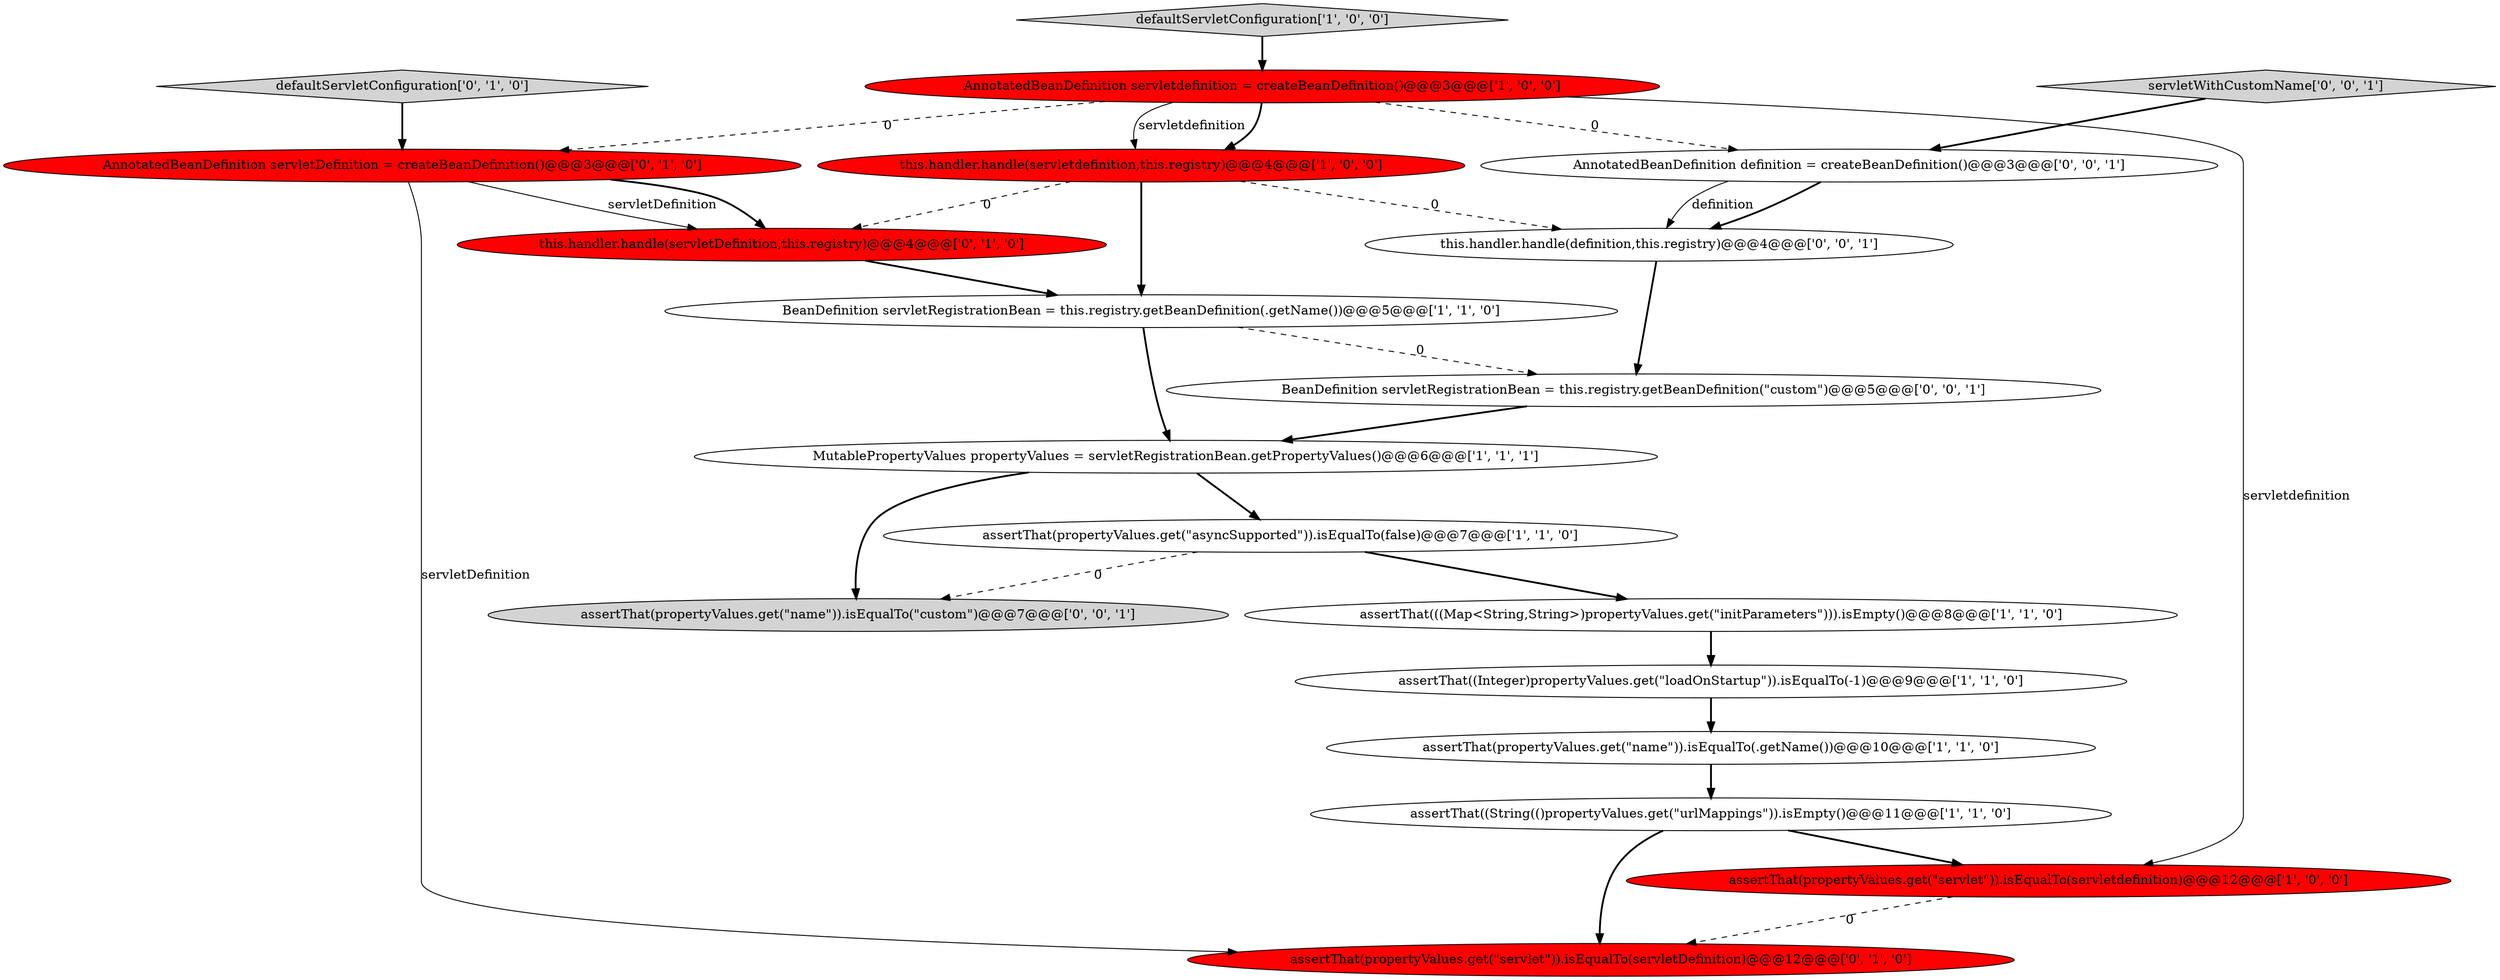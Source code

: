 digraph {
9 [style = filled, label = "assertThat(propertyValues.get(\"servlet\")).isEqualTo(servletdefinition)@@@12@@@['1', '0', '0']", fillcolor = red, shape = ellipse image = "AAA1AAABBB1BBB"];
16 [style = filled, label = "AnnotatedBeanDefinition definition = createBeanDefinition()@@@3@@@['0', '0', '1']", fillcolor = white, shape = ellipse image = "AAA0AAABBB3BBB"];
2 [style = filled, label = "defaultServletConfiguration['1', '0', '0']", fillcolor = lightgray, shape = diamond image = "AAA0AAABBB1BBB"];
17 [style = filled, label = "servletWithCustomName['0', '0', '1']", fillcolor = lightgray, shape = diamond image = "AAA0AAABBB3BBB"];
13 [style = filled, label = "this.handler.handle(servletDefinition,this.registry)@@@4@@@['0', '1', '0']", fillcolor = red, shape = ellipse image = "AAA1AAABBB2BBB"];
8 [style = filled, label = "BeanDefinition servletRegistrationBean = this.registry.getBeanDefinition(.getName())@@@5@@@['1', '1', '0']", fillcolor = white, shape = ellipse image = "AAA0AAABBB1BBB"];
14 [style = filled, label = "assertThat(propertyValues.get(\"servlet\")).isEqualTo(servletDefinition)@@@12@@@['0', '1', '0']", fillcolor = red, shape = ellipse image = "AAA1AAABBB2BBB"];
18 [style = filled, label = "BeanDefinition servletRegistrationBean = this.registry.getBeanDefinition(\"custom\")@@@5@@@['0', '0', '1']", fillcolor = white, shape = ellipse image = "AAA0AAABBB3BBB"];
5 [style = filled, label = "assertThat(propertyValues.get(\"asyncSupported\")).isEqualTo(false)@@@7@@@['1', '1', '0']", fillcolor = white, shape = ellipse image = "AAA0AAABBB1BBB"];
15 [style = filled, label = "this.handler.handle(definition,this.registry)@@@4@@@['0', '0', '1']", fillcolor = white, shape = ellipse image = "AAA0AAABBB3BBB"];
6 [style = filled, label = "assertThat(((Map<String,String>)propertyValues.get(\"initParameters\"))).isEmpty()@@@8@@@['1', '1', '0']", fillcolor = white, shape = ellipse image = "AAA0AAABBB1BBB"];
4 [style = filled, label = "MutablePropertyValues propertyValues = servletRegistrationBean.getPropertyValues()@@@6@@@['1', '1', '1']", fillcolor = white, shape = ellipse image = "AAA0AAABBB1BBB"];
3 [style = filled, label = "this.handler.handle(servletdefinition,this.registry)@@@4@@@['1', '0', '0']", fillcolor = red, shape = ellipse image = "AAA1AAABBB1BBB"];
1 [style = filled, label = "assertThat((String(()propertyValues.get(\"urlMappings\")).isEmpty()@@@11@@@['1', '1', '0']", fillcolor = white, shape = ellipse image = "AAA0AAABBB1BBB"];
7 [style = filled, label = "assertThat(propertyValues.get(\"name\")).isEqualTo(.getName())@@@10@@@['1', '1', '0']", fillcolor = white, shape = ellipse image = "AAA0AAABBB1BBB"];
12 [style = filled, label = "defaultServletConfiguration['0', '1', '0']", fillcolor = lightgray, shape = diamond image = "AAA0AAABBB2BBB"];
19 [style = filled, label = "assertThat(propertyValues.get(\"name\")).isEqualTo(\"custom\")@@@7@@@['0', '0', '1']", fillcolor = lightgray, shape = ellipse image = "AAA0AAABBB3BBB"];
10 [style = filled, label = "assertThat((Integer)propertyValues.get(\"loadOnStartup\")).isEqualTo(-1)@@@9@@@['1', '1', '0']", fillcolor = white, shape = ellipse image = "AAA0AAABBB1BBB"];
11 [style = filled, label = "AnnotatedBeanDefinition servletDefinition = createBeanDefinition()@@@3@@@['0', '1', '0']", fillcolor = red, shape = ellipse image = "AAA1AAABBB2BBB"];
0 [style = filled, label = "AnnotatedBeanDefinition servletdefinition = createBeanDefinition()@@@3@@@['1', '0', '0']", fillcolor = red, shape = ellipse image = "AAA1AAABBB1BBB"];
11->14 [style = solid, label="servletDefinition"];
0->3 [style = bold, label=""];
16->15 [style = bold, label=""];
16->15 [style = solid, label="definition"];
7->1 [style = bold, label=""];
12->11 [style = bold, label=""];
4->19 [style = bold, label=""];
0->16 [style = dashed, label="0"];
0->11 [style = dashed, label="0"];
3->13 [style = dashed, label="0"];
10->7 [style = bold, label=""];
15->18 [style = bold, label=""];
1->9 [style = bold, label=""];
11->13 [style = solid, label="servletDefinition"];
2->0 [style = bold, label=""];
0->9 [style = solid, label="servletdefinition"];
9->14 [style = dashed, label="0"];
5->6 [style = bold, label=""];
18->4 [style = bold, label=""];
0->3 [style = solid, label="servletdefinition"];
3->8 [style = bold, label=""];
6->10 [style = bold, label=""];
11->13 [style = bold, label=""];
3->15 [style = dashed, label="0"];
8->18 [style = dashed, label="0"];
1->14 [style = bold, label=""];
8->4 [style = bold, label=""];
13->8 [style = bold, label=""];
5->19 [style = dashed, label="0"];
4->5 [style = bold, label=""];
17->16 [style = bold, label=""];
}
